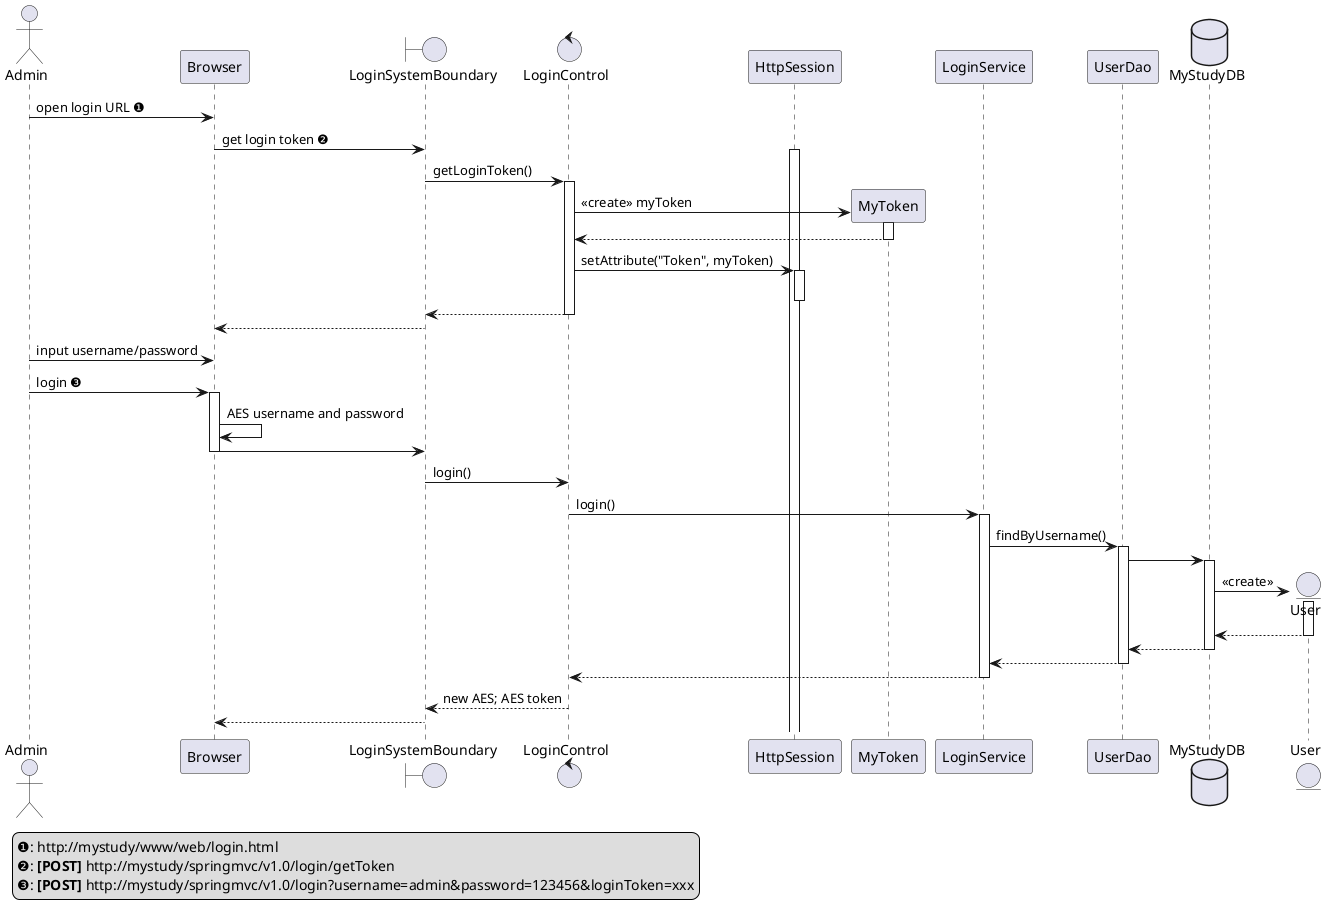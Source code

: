 @startuml

actor Admin

    Admin -> Browser : open login URL ❶

boundary LoginSystemBoundary


    Browser -> LoginSystemBoundary : get login token ❷

control LoginControl
    activate HttpSession


    LoginSystemBoundary -> LoginControl : getLoginToken()
    activate LoginControl
        create MyToken
        LoginControl -> MyToken : <<create>> myToken

        activate MyToken
        MyToken --> LoginControl
        deactivate MyToken


        LoginControl -> HttpSession : setAttribute("Token", myToken)
        activate HttpSession
        deactivate HttpSession
    LoginControl --> LoginSystemBoundary
    deactivate LoginControl
    LoginSystemBoundary --> Browser


    Admin -> Browser : input username/password

    Admin -> Browser : login ❸
    activate Browser
        Browser -> Browser : AES username and password
    Browser -> LoginSystemBoundary
    deactivate Browser

    LoginSystemBoundary -> LoginControl : login()

    LoginControl -> LoginService : login()
    activate LoginService

        LoginService -> UserDao : findByUsername()
        activate UserDao
            database MyStudyDB
            UserDao -> MyStudyDB
            activate MyStudyDB
                create entity User
                MyStudyDB -> User : <<create>>
                activate User
                User --> MyStudyDB
                deactivate User
            MyStudyDB --> UserDao
            deactivate MyStudyDB
        UserDao --> LoginService
        deactivate UserDao

    LoginService --> LoginControl
    deactivate LoginService

    LoginControl --> LoginSystemBoundary : new AES; AES token

    LoginSystemBoundary --> Browser


legend left
❶: http://mystudy/www/web/login.html
❷: <b>[POST]</b> http://mystudy/springmvc/v1.0/login/getToken
❸: <b>[POST]</b> http://mystudy/springmvc/v1.0/login?username=admin&password=123456&loginToken=xxx
endlegend




@enduml